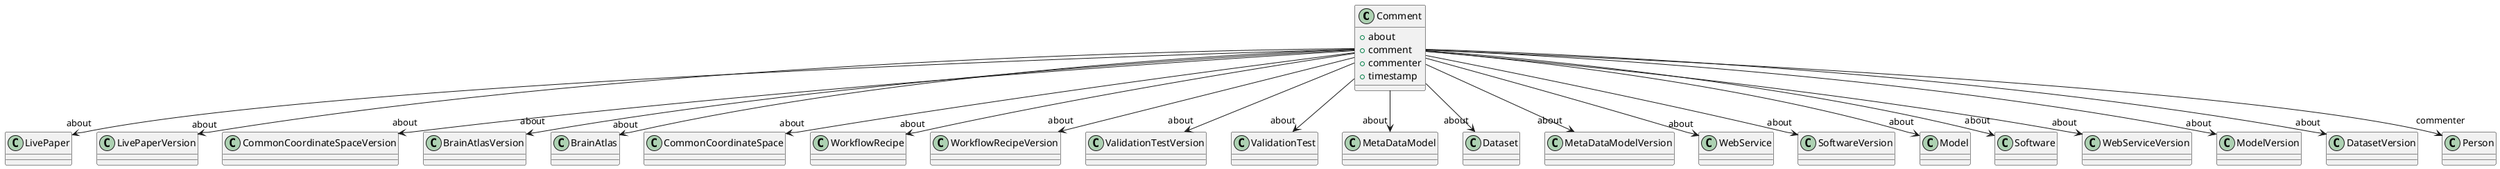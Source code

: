 @startuml
class Comment {
+about
+comment
+commenter
+timestamp

}
Comment -d-> "about" LivePaper
Comment -d-> "about" LivePaperVersion
Comment -d-> "about" CommonCoordinateSpaceVersion
Comment -d-> "about" BrainAtlasVersion
Comment -d-> "about" BrainAtlas
Comment -d-> "about" CommonCoordinateSpace
Comment -d-> "about" WorkflowRecipe
Comment -d-> "about" WorkflowRecipeVersion
Comment -d-> "about" ValidationTestVersion
Comment -d-> "about" ValidationTest
Comment -d-> "about" MetaDataModel
Comment -d-> "about" Dataset
Comment -d-> "about" MetaDataModelVersion
Comment -d-> "about" WebService
Comment -d-> "about" SoftwareVersion
Comment -d-> "about" Model
Comment -d-> "about" Software
Comment -d-> "about" WebServiceVersion
Comment -d-> "about" ModelVersion
Comment -d-> "about" DatasetVersion
Comment -d-> "commenter" Person

@enduml